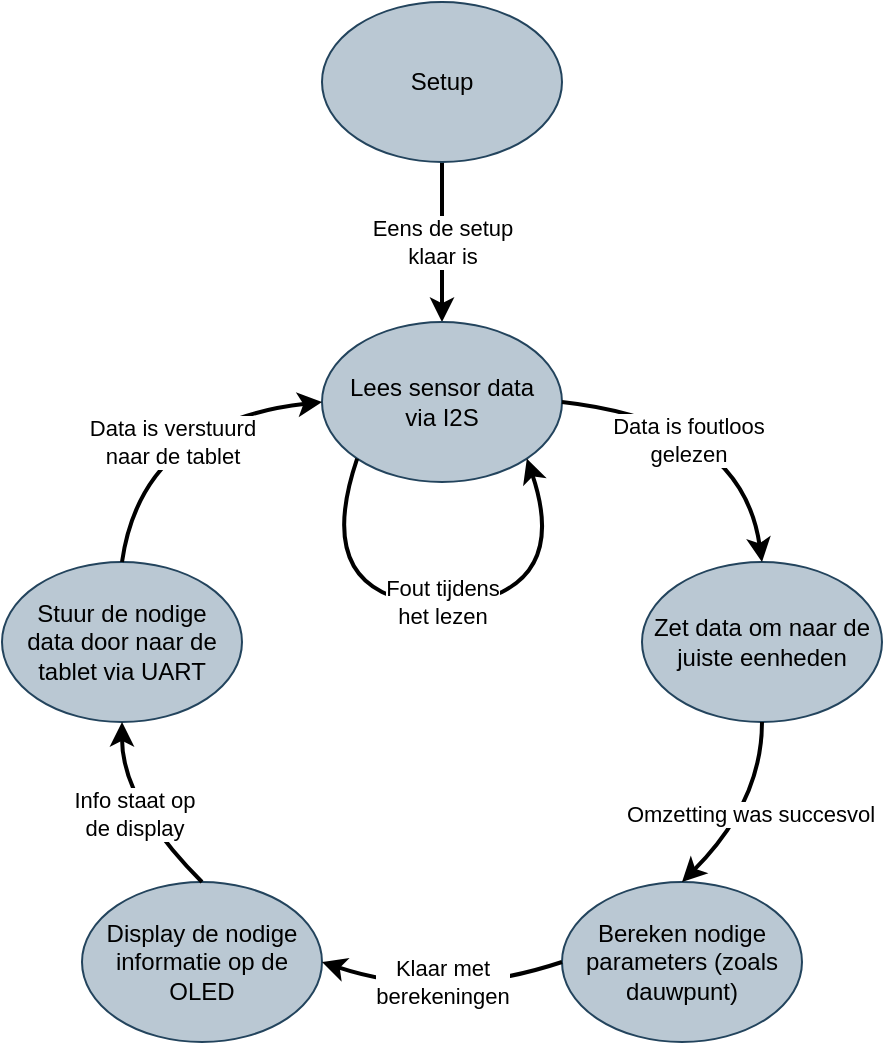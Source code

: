 <mxfile version="20.8.18" type="device"><diagram id="Wjb-CvFciVXLnYOjq6w7" name="Page-1"><mxGraphModel dx="913" dy="420" grid="1" gridSize="10" guides="1" tooltips="1" connect="1" arrows="1" fold="1" page="1" pageScale="1" pageWidth="850" pageHeight="1100" math="0" shadow="0"><root><mxCell id="0"/><mxCell id="1" parent="0"/><mxCell id="nYfMMlBu7_xMNvaUSroA-7" value="Eens de setup&lt;br&gt;klaar is" style="edgeStyle=orthogonalEdgeStyle;rounded=0;orthogonalLoop=1;jettySize=auto;html=1;strokeWidth=2;startArrow=none;startFill=0;endArrow=classic;endFill=1;" parent="1" source="nYfMMlBu7_xMNvaUSroA-1" target="nYfMMlBu7_xMNvaUSroA-2" edge="1"><mxGeometry relative="1" as="geometry"><mxPoint as="offset"/></mxGeometry></mxCell><mxCell id="nYfMMlBu7_xMNvaUSroA-1" value="Setup" style="ellipse;whiteSpace=wrap;html=1;fillColor=#bac8d3;strokeColor=#23445d;" parent="1" vertex="1"><mxGeometry x="360" y="40" width="120" height="80" as="geometry"/></mxCell><mxCell id="nYfMMlBu7_xMNvaUSroA-2" value="Lees sensor data &lt;br&gt;via I2S" style="ellipse;whiteSpace=wrap;html=1;fillColor=#bac8d3;strokeColor=#23445d;" parent="1" vertex="1"><mxGeometry x="360" y="200" width="120" height="80" as="geometry"/></mxCell><mxCell id="nYfMMlBu7_xMNvaUSroA-3" value="Zet data om naar de juiste eenheden" style="ellipse;whiteSpace=wrap;html=1;fillColor=#bac8d3;strokeColor=#23445d;" parent="1" vertex="1"><mxGeometry x="520" y="320" width="120" height="80" as="geometry"/></mxCell><mxCell id="nYfMMlBu7_xMNvaUSroA-4" value="Bereken nodige parameters (zoals dauwpunt)" style="ellipse;whiteSpace=wrap;html=1;fillColor=#bac8d3;strokeColor=#23445d;" parent="1" vertex="1"><mxGeometry x="480" y="480" width="120" height="80" as="geometry"/></mxCell><mxCell id="nYfMMlBu7_xMNvaUSroA-5" value="Stuur de nodige&lt;br style=&quot;border-color: var(--border-color);&quot;&gt;data door naar de tablet via UART" style="ellipse;whiteSpace=wrap;html=1;fillColor=#bac8d3;strokeColor=#23445d;" parent="1" vertex="1"><mxGeometry x="200" y="320" width="120" height="80" as="geometry"/></mxCell><mxCell id="nYfMMlBu7_xMNvaUSroA-6" value="Display de nodige informatie op de OLED" style="ellipse;whiteSpace=wrap;html=1;fillColor=#bac8d3;strokeColor=#23445d;" parent="1" vertex="1"><mxGeometry x="240" y="480" width="120" height="80" as="geometry"/></mxCell><mxCell id="nYfMMlBu7_xMNvaUSroA-9" value="Data is foutloos &lt;br&gt;gelezen" style="curved=1;endArrow=classic;html=1;rounded=0;strokeWidth=2;entryX=0.5;entryY=0;entryDx=0;entryDy=0;exitX=1;exitY=0.5;exitDx=0;exitDy=0;" parent="1" source="nYfMMlBu7_xMNvaUSroA-2" target="nYfMMlBu7_xMNvaUSroA-3" edge="1"><mxGeometry x="-0.192" y="-12" width="50" height="50" relative="1" as="geometry"><mxPoint x="410" y="330" as="sourcePoint"/><mxPoint x="470" y="290" as="targetPoint"/><Array as="points"><mxPoint x="570" y="250"/></Array><mxPoint as="offset"/></mxGeometry></mxCell><mxCell id="nYfMMlBu7_xMNvaUSroA-10" value="Data is verstuurd&lt;br&gt;naar de tablet" style="curved=1;endArrow=none;html=1;rounded=0;strokeWidth=2;entryX=0.5;entryY=0;entryDx=0;entryDy=0;exitX=0;exitY=0.5;exitDx=0;exitDy=0;endFill=0;startArrow=classic;startFill=1;" parent="1" source="nYfMMlBu7_xMNvaUSroA-2" target="nYfMMlBu7_xMNvaUSroA-5" edge="1"><mxGeometry x="-0.043" y="12" width="50" height="50" relative="1" as="geometry"><mxPoint x="330" y="310" as="sourcePoint"/><mxPoint x="430" y="390.0" as="targetPoint"/><Array as="points"><mxPoint x="270" y="250"/></Array><mxPoint as="offset"/></mxGeometry></mxCell><mxCell id="nYfMMlBu7_xMNvaUSroA-12" value="Omzetting was succesvol" style="curved=1;endArrow=classic;html=1;rounded=0;strokeWidth=2;entryX=0.5;entryY=0;entryDx=0;entryDy=0;exitX=0.5;exitY=1;exitDx=0;exitDy=0;" parent="1" source="nYfMMlBu7_xMNvaUSroA-3" target="nYfMMlBu7_xMNvaUSroA-4" edge="1"><mxGeometry width="50" height="50" relative="1" as="geometry"><mxPoint x="380" y="480" as="sourcePoint"/><mxPoint x="430" y="430" as="targetPoint"/><Array as="points"><mxPoint x="580" y="440"/></Array></mxGeometry></mxCell><mxCell id="nYfMMlBu7_xMNvaUSroA-13" value="Klaar met&lt;br&gt;berekeningen" style="curved=1;endArrow=classic;html=1;rounded=0;strokeWidth=2;entryX=1;entryY=0.5;entryDx=0;entryDy=0;exitX=0;exitY=0.5;exitDx=0;exitDy=0;" parent="1" source="nYfMMlBu7_xMNvaUSroA-4" target="nYfMMlBu7_xMNvaUSroA-6" edge="1"><mxGeometry x="0.05" y="-9" width="50" height="50" relative="1" as="geometry"><mxPoint x="590" y="410.0" as="sourcePoint"/><mxPoint x="550" y="490" as="targetPoint"/><Array as="points"><mxPoint x="420" y="540"/></Array><mxPoint as="offset"/></mxGeometry></mxCell><mxCell id="nYfMMlBu7_xMNvaUSroA-14" value="Info staat op &lt;br&gt;de display" style="curved=1;endArrow=classic;html=1;rounded=0;strokeWidth=2;entryX=0.5;entryY=1;entryDx=0;entryDy=0;exitX=0.5;exitY=0;exitDx=0;exitDy=0;" parent="1" source="nYfMMlBu7_xMNvaUSroA-6" target="nYfMMlBu7_xMNvaUSroA-5" edge="1"><mxGeometry width="50" height="50" relative="1" as="geometry"><mxPoint x="600" y="420.0" as="sourcePoint"/><mxPoint x="560" y="500" as="targetPoint"/><Array as="points"><mxPoint x="260" y="440"/></Array></mxGeometry></mxCell><mxCell id="2zljsGsenwSOXvQEbBpj-2" value="Fout tijdens &lt;br&gt;het lezen" style="curved=1;endArrow=classic;html=1;rounded=0;strokeWidth=2;entryX=1;entryY=1;entryDx=0;entryDy=0;exitX=0;exitY=1;exitDx=0;exitDy=0;" parent="1" source="nYfMMlBu7_xMNvaUSroA-2" target="nYfMMlBu7_xMNvaUSroA-2" edge="1"><mxGeometry x="-0.037" y="9" width="50" height="50" relative="1" as="geometry"><mxPoint x="400" y="350" as="sourcePoint"/><mxPoint x="450" y="300" as="targetPoint"/><Array as="points"><mxPoint x="360" y="320"/><mxPoint x="420" y="350"/><mxPoint x="480" y="320"/></Array><mxPoint as="offset"/></mxGeometry></mxCell></root></mxGraphModel></diagram></mxfile>
